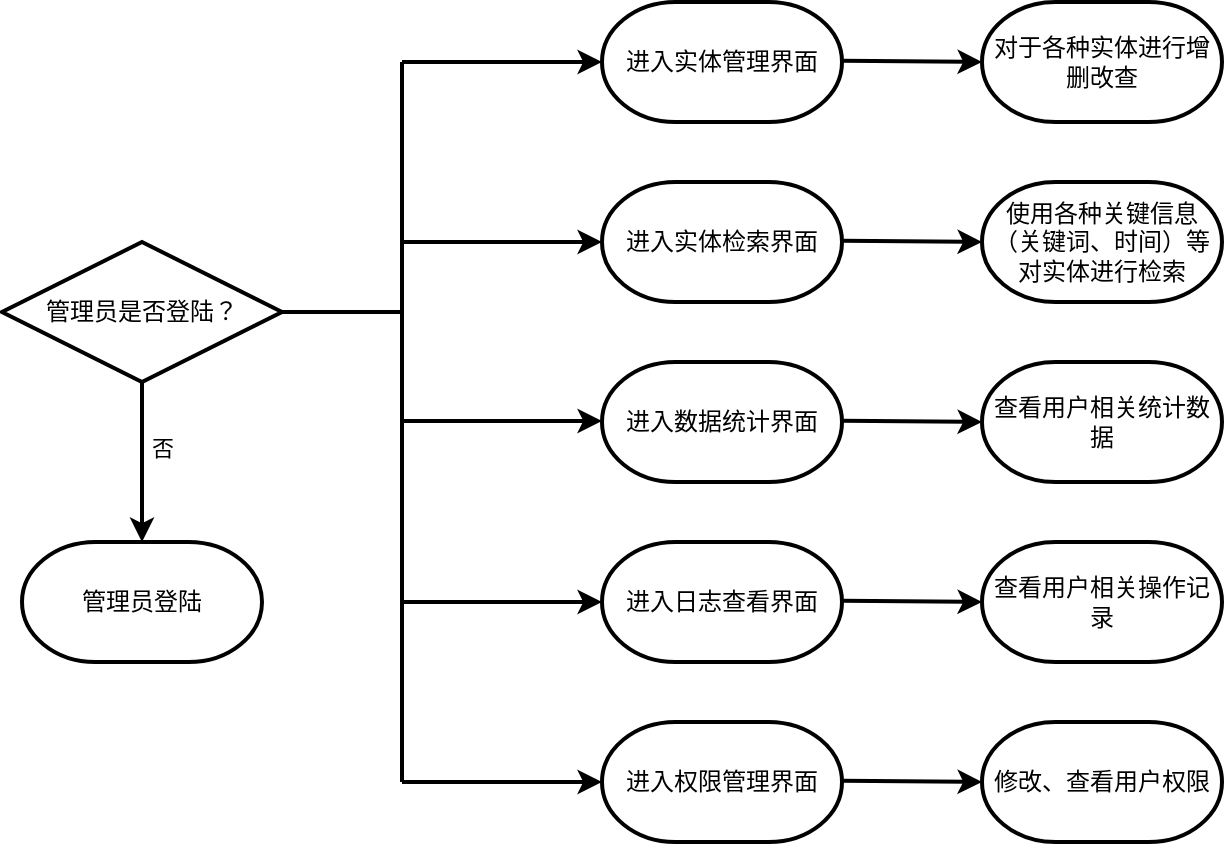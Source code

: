 <mxfile version="26.1.1">
  <diagram name="第 1 页" id="ERiLpGkjzwKFtfQKWqeJ">
    <mxGraphModel dx="1058" dy="1770" grid="1" gridSize="10" guides="1" tooltips="1" connect="1" arrows="1" fold="1" page="1" pageScale="1" pageWidth="827" pageHeight="1169" math="0" shadow="0">
      <root>
        <mxCell id="0" />
        <mxCell id="1" parent="0" />
        <mxCell id="a3GwU5d1KqVN-KroiY__-2" value="管理员是否登陆？" style="strokeWidth=2;html=1;shape=mxgraph.flowchart.decision;whiteSpace=wrap;" vertex="1" parent="1">
          <mxGeometry x="200" y="110" width="140" height="70" as="geometry" />
        </mxCell>
        <mxCell id="a3GwU5d1KqVN-KroiY__-4" value="管理员登陆" style="strokeWidth=2;html=1;shape=mxgraph.flowchart.terminator;whiteSpace=wrap;" vertex="1" parent="1">
          <mxGeometry x="210" y="260" width="120" height="60" as="geometry" />
        </mxCell>
        <mxCell id="a3GwU5d1KqVN-KroiY__-6" value="" style="endArrow=none;html=1;rounded=0;strokeWidth=2;" edge="1" parent="1">
          <mxGeometry width="50" height="50" relative="1" as="geometry">
            <mxPoint x="400" y="380" as="sourcePoint" />
            <mxPoint x="400" y="20" as="targetPoint" />
          </mxGeometry>
        </mxCell>
        <mxCell id="a3GwU5d1KqVN-KroiY__-7" value="" style="endArrow=classic;html=1;rounded=0;strokeWidth=2;exitX=0.5;exitY=1;exitDx=0;exitDy=0;exitPerimeter=0;entryX=0.5;entryY=0;entryDx=0;entryDy=0;entryPerimeter=0;" edge="1" parent="1" source="a3GwU5d1KqVN-KroiY__-2" target="a3GwU5d1KqVN-KroiY__-4">
          <mxGeometry width="50" height="50" relative="1" as="geometry">
            <mxPoint x="390" y="230" as="sourcePoint" />
            <mxPoint x="440" y="180" as="targetPoint" />
          </mxGeometry>
        </mxCell>
        <mxCell id="a3GwU5d1KqVN-KroiY__-8" value="否" style="edgeLabel;html=1;align=center;verticalAlign=middle;resizable=0;points=[];" vertex="1" connectable="0" parent="a3GwU5d1KqVN-KroiY__-7">
          <mxGeometry x="-0.175" y="1" relative="1" as="geometry">
            <mxPoint x="9" as="offset" />
          </mxGeometry>
        </mxCell>
        <mxCell id="a3GwU5d1KqVN-KroiY__-9" value="" style="endArrow=classic;html=1;rounded=0;strokeWidth=2;" edge="1" parent="1">
          <mxGeometry width="50" height="50" relative="1" as="geometry">
            <mxPoint x="400" y="20" as="sourcePoint" />
            <mxPoint x="500" y="20" as="targetPoint" />
          </mxGeometry>
        </mxCell>
        <mxCell id="a3GwU5d1KqVN-KroiY__-10" value="" style="endArrow=none;html=1;rounded=0;strokeWidth=2;exitX=1;exitY=0.5;exitDx=0;exitDy=0;exitPerimeter=0;" edge="1" parent="1" source="a3GwU5d1KqVN-KroiY__-2">
          <mxGeometry width="50" height="50" relative="1" as="geometry">
            <mxPoint x="380" y="300" as="sourcePoint" />
            <mxPoint x="400" y="145" as="targetPoint" />
          </mxGeometry>
        </mxCell>
        <mxCell id="a3GwU5d1KqVN-KroiY__-11" value="" style="endArrow=classic;html=1;rounded=0;strokeWidth=2;" edge="1" parent="1">
          <mxGeometry width="50" height="50" relative="1" as="geometry">
            <mxPoint x="400" y="110" as="sourcePoint" />
            <mxPoint x="500" y="110" as="targetPoint" />
          </mxGeometry>
        </mxCell>
        <mxCell id="a3GwU5d1KqVN-KroiY__-12" value="进入实体管理界面" style="strokeWidth=2;html=1;shape=mxgraph.flowchart.terminator;whiteSpace=wrap;" vertex="1" parent="1">
          <mxGeometry x="500" y="-10" width="120" height="60" as="geometry" />
        </mxCell>
        <mxCell id="a3GwU5d1KqVN-KroiY__-13" value="进入数据统计界面" style="strokeWidth=2;html=1;shape=mxgraph.flowchart.terminator;whiteSpace=wrap;" vertex="1" parent="1">
          <mxGeometry x="500" y="170" width="120" height="60" as="geometry" />
        </mxCell>
        <mxCell id="a3GwU5d1KqVN-KroiY__-14" value="进入实体检索&lt;span style=&quot;background-color: transparent; color: light-dark(rgb(0, 0, 0), rgb(255, 255, 255));&quot;&gt;界面&lt;/span&gt;" style="strokeWidth=2;html=1;shape=mxgraph.flowchart.terminator;whiteSpace=wrap;" vertex="1" parent="1">
          <mxGeometry x="500" y="80" width="120" height="60" as="geometry" />
        </mxCell>
        <mxCell id="a3GwU5d1KqVN-KroiY__-15" value="进入日志查看界面" style="strokeWidth=2;html=1;shape=mxgraph.flowchart.terminator;whiteSpace=wrap;" vertex="1" parent="1">
          <mxGeometry x="500" y="260" width="120" height="60" as="geometry" />
        </mxCell>
        <mxCell id="a3GwU5d1KqVN-KroiY__-16" value="进入权限管理界面" style="strokeWidth=2;html=1;shape=mxgraph.flowchart.terminator;whiteSpace=wrap;" vertex="1" parent="1">
          <mxGeometry x="500" y="350" width="120" height="60" as="geometry" />
        </mxCell>
        <mxCell id="a3GwU5d1KqVN-KroiY__-17" value="" style="endArrow=classic;html=1;rounded=0;strokeWidth=2;" edge="1" parent="1">
          <mxGeometry width="50" height="50" relative="1" as="geometry">
            <mxPoint x="400" y="199.47" as="sourcePoint" />
            <mxPoint x="500" y="199.47" as="targetPoint" />
          </mxGeometry>
        </mxCell>
        <mxCell id="a3GwU5d1KqVN-KroiY__-18" value="" style="endArrow=classic;html=1;rounded=0;strokeWidth=2;" edge="1" parent="1">
          <mxGeometry width="50" height="50" relative="1" as="geometry">
            <mxPoint x="400" y="290" as="sourcePoint" />
            <mxPoint x="500" y="290" as="targetPoint" />
          </mxGeometry>
        </mxCell>
        <mxCell id="a3GwU5d1KqVN-KroiY__-19" value="" style="endArrow=classic;html=1;rounded=0;strokeWidth=2;" edge="1" parent="1">
          <mxGeometry width="50" height="50" relative="1" as="geometry">
            <mxPoint x="400" y="380" as="sourcePoint" />
            <mxPoint x="500" y="380" as="targetPoint" />
          </mxGeometry>
        </mxCell>
        <mxCell id="a3GwU5d1KqVN-KroiY__-20" value="" style="endArrow=classic;html=1;rounded=0;strokeWidth=2;" edge="1" parent="1">
          <mxGeometry width="50" height="50" relative="1" as="geometry">
            <mxPoint x="620" y="19.41" as="sourcePoint" />
            <mxPoint x="690" y="20" as="targetPoint" />
          </mxGeometry>
        </mxCell>
        <mxCell id="a3GwU5d1KqVN-KroiY__-21" value="对于各种实体进行增删改查" style="strokeWidth=2;html=1;shape=mxgraph.flowchart.terminator;whiteSpace=wrap;" vertex="1" parent="1">
          <mxGeometry x="690" y="-10" width="120" height="60" as="geometry" />
        </mxCell>
        <mxCell id="a3GwU5d1KqVN-KroiY__-23" value="" style="endArrow=classic;html=1;rounded=0;strokeWidth=2;" edge="1" parent="1">
          <mxGeometry width="50" height="50" relative="1" as="geometry">
            <mxPoint x="620" y="109.41" as="sourcePoint" />
            <mxPoint x="690" y="110" as="targetPoint" />
          </mxGeometry>
        </mxCell>
        <mxCell id="a3GwU5d1KqVN-KroiY__-24" value="使用各种关键信息（关键词、时间）等对实体进行检索" style="strokeWidth=2;html=1;shape=mxgraph.flowchart.terminator;whiteSpace=wrap;" vertex="1" parent="1">
          <mxGeometry x="690" y="80" width="120" height="60" as="geometry" />
        </mxCell>
        <mxCell id="a3GwU5d1KqVN-KroiY__-26" value="" style="endArrow=classic;html=1;rounded=0;strokeWidth=2;" edge="1" parent="1">
          <mxGeometry width="50" height="50" relative="1" as="geometry">
            <mxPoint x="620" y="199.41" as="sourcePoint" />
            <mxPoint x="690" y="200" as="targetPoint" />
          </mxGeometry>
        </mxCell>
        <mxCell id="a3GwU5d1KqVN-KroiY__-27" value="查看用户相关统计数据" style="strokeWidth=2;html=1;shape=mxgraph.flowchart.terminator;whiteSpace=wrap;" vertex="1" parent="1">
          <mxGeometry x="690" y="170" width="120" height="60" as="geometry" />
        </mxCell>
        <mxCell id="a3GwU5d1KqVN-KroiY__-28" value="" style="endArrow=classic;html=1;rounded=0;strokeWidth=2;" edge="1" parent="1">
          <mxGeometry width="50" height="50" relative="1" as="geometry">
            <mxPoint x="620" y="289.41" as="sourcePoint" />
            <mxPoint x="690" y="290" as="targetPoint" />
          </mxGeometry>
        </mxCell>
        <mxCell id="a3GwU5d1KqVN-KroiY__-29" value="查看用户相关操作记录" style="strokeWidth=2;html=1;shape=mxgraph.flowchart.terminator;whiteSpace=wrap;" vertex="1" parent="1">
          <mxGeometry x="690" y="260" width="120" height="60" as="geometry" />
        </mxCell>
        <mxCell id="a3GwU5d1KqVN-KroiY__-30" value="" style="endArrow=classic;html=1;rounded=0;strokeWidth=2;" edge="1" parent="1">
          <mxGeometry width="50" height="50" relative="1" as="geometry">
            <mxPoint x="620" y="379.41" as="sourcePoint" />
            <mxPoint x="690" y="380" as="targetPoint" />
          </mxGeometry>
        </mxCell>
        <mxCell id="a3GwU5d1KqVN-KroiY__-31" value="修改、查看用户权限" style="strokeWidth=2;html=1;shape=mxgraph.flowchart.terminator;whiteSpace=wrap;" vertex="1" parent="1">
          <mxGeometry x="690" y="350" width="120" height="60" as="geometry" />
        </mxCell>
      </root>
    </mxGraphModel>
  </diagram>
</mxfile>
